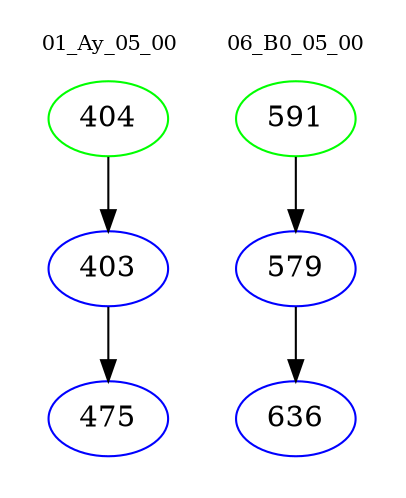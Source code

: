 digraph{
subgraph cluster_0 {
color = white
label = "01_Ay_05_00";
fontsize=10;
T0_404 [label="404", color="green"]
T0_404 -> T0_403 [color="black"]
T0_403 [label="403", color="blue"]
T0_403 -> T0_475 [color="black"]
T0_475 [label="475", color="blue"]
}
subgraph cluster_1 {
color = white
label = "06_B0_05_00";
fontsize=10;
T1_591 [label="591", color="green"]
T1_591 -> T1_579 [color="black"]
T1_579 [label="579", color="blue"]
T1_579 -> T1_636 [color="black"]
T1_636 [label="636", color="blue"]
}
}
